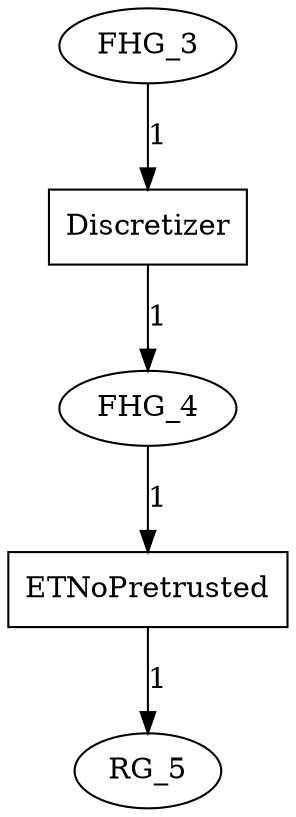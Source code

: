 digraph G {Discretizer[shape=box];FHG_3 -> Discretizer[label="1"];Discretizer[shape=box];Discretizer -> FHG_4[label="1"];ETNoPretrusted[shape=box];FHG_4 -> ETNoPretrusted[label="1"];ETNoPretrusted[shape=box];ETNoPretrusted -> RG_5[label="1"];}